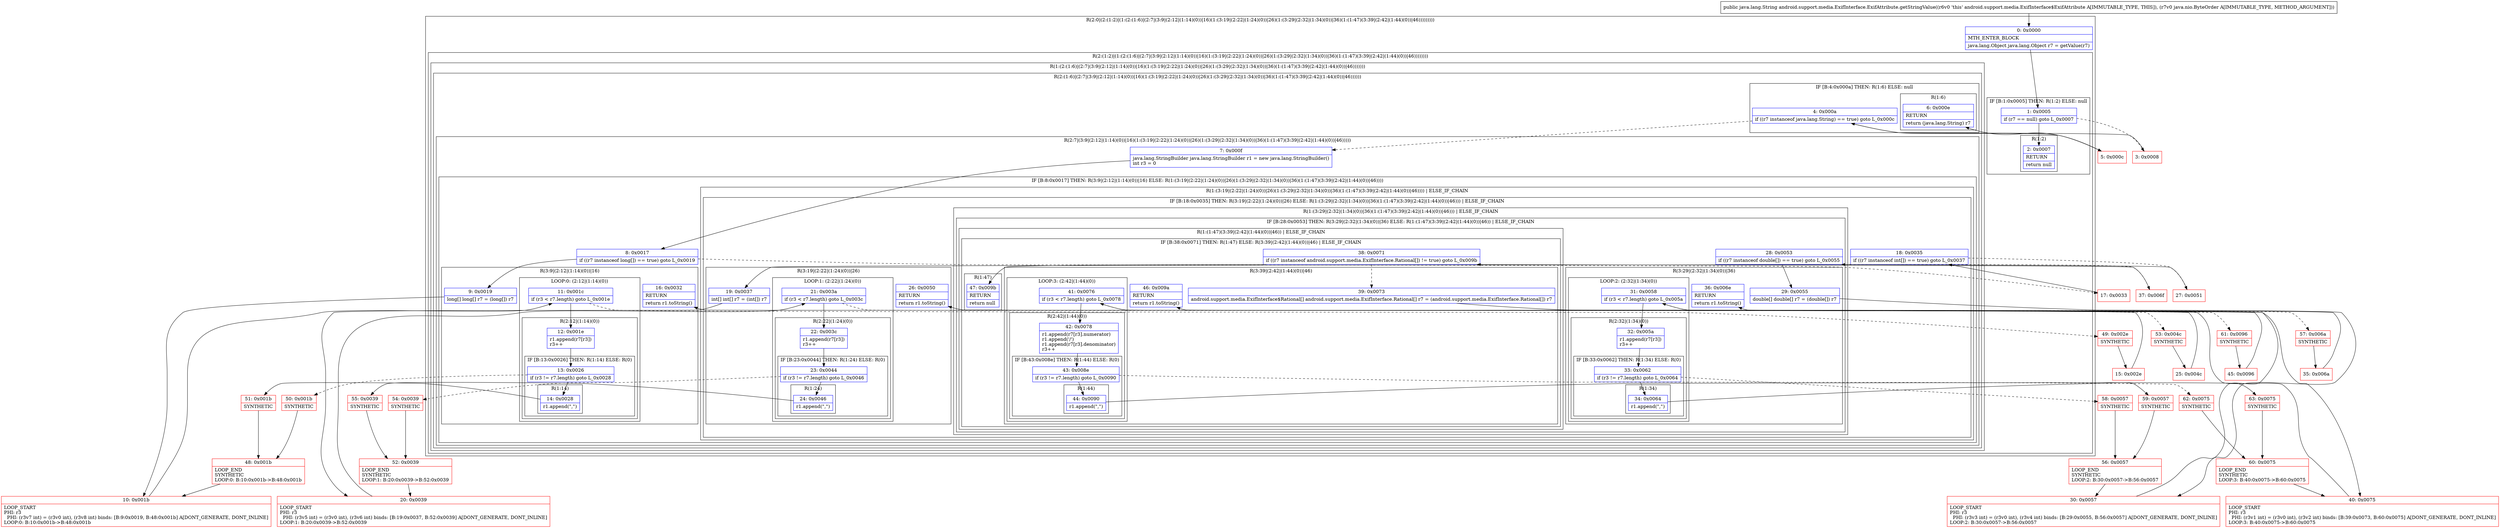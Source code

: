 digraph "CFG forandroid.support.media.ExifInterface.ExifAttribute.getStringValue(Ljava\/nio\/ByteOrder;)Ljava\/lang\/String;" {
subgraph cluster_Region_180994879 {
label = "R(2:0|(2:(1:2)|(1:(2:(1:6)|(2:7|(3:9|(2:12|(1:14)(0))|16)(1:(3:19|(2:22|(1:24)(0))|26)(1:(3:29|(2:32|(1:34)(0))|36)(1:(1:47)(3:39|(2:42|(1:44)(0))|46)))))))))";
node [shape=record,color=blue];
Node_0 [shape=record,label="{0\:\ 0x0000|MTH_ENTER_BLOCK\l|java.lang.Object java.lang.Object r7 = getValue(r7)\l}"];
subgraph cluster_Region_1540000284 {
label = "R(2:(1:2)|(1:(2:(1:6)|(2:7|(3:9|(2:12|(1:14)(0))|16)(1:(3:19|(2:22|(1:24)(0))|26)(1:(3:29|(2:32|(1:34)(0))|36)(1:(1:47)(3:39|(2:42|(1:44)(0))|46))))))))";
node [shape=record,color=blue];
subgraph cluster_IfRegion_807352012 {
label = "IF [B:1:0x0005] THEN: R(1:2) ELSE: null";
node [shape=record,color=blue];
Node_1 [shape=record,label="{1\:\ 0x0005|if (r7 == null) goto L_0x0007\l}"];
subgraph cluster_Region_1464137585 {
label = "R(1:2)";
node [shape=record,color=blue];
Node_2 [shape=record,label="{2\:\ 0x0007|RETURN\l|return null\l}"];
}
}
subgraph cluster_Region_922345091 {
label = "R(1:(2:(1:6)|(2:7|(3:9|(2:12|(1:14)(0))|16)(1:(3:19|(2:22|(1:24)(0))|26)(1:(3:29|(2:32|(1:34)(0))|36)(1:(1:47)(3:39|(2:42|(1:44)(0))|46)))))))";
node [shape=record,color=blue];
subgraph cluster_Region_1530002684 {
label = "R(2:(1:6)|(2:7|(3:9|(2:12|(1:14)(0))|16)(1:(3:19|(2:22|(1:24)(0))|26)(1:(3:29|(2:32|(1:34)(0))|36)(1:(1:47)(3:39|(2:42|(1:44)(0))|46))))))";
node [shape=record,color=blue];
subgraph cluster_IfRegion_670779773 {
label = "IF [B:4:0x000a] THEN: R(1:6) ELSE: null";
node [shape=record,color=blue];
Node_4 [shape=record,label="{4\:\ 0x000a|if ((r7 instanceof java.lang.String) == true) goto L_0x000c\l}"];
subgraph cluster_Region_66986658 {
label = "R(1:6)";
node [shape=record,color=blue];
Node_6 [shape=record,label="{6\:\ 0x000e|RETURN\l|return (java.lang.String) r7\l}"];
}
}
subgraph cluster_Region_1024543531 {
label = "R(2:7|(3:9|(2:12|(1:14)(0))|16)(1:(3:19|(2:22|(1:24)(0))|26)(1:(3:29|(2:32|(1:34)(0))|36)(1:(1:47)(3:39|(2:42|(1:44)(0))|46)))))";
node [shape=record,color=blue];
Node_7 [shape=record,label="{7\:\ 0x000f|java.lang.StringBuilder java.lang.StringBuilder r1 = new java.lang.StringBuilder()\lint r3 = 0\l}"];
subgraph cluster_IfRegion_1206573529 {
label = "IF [B:8:0x0017] THEN: R(3:9|(2:12|(1:14)(0))|16) ELSE: R(1:(3:19|(2:22|(1:24)(0))|26)(1:(3:29|(2:32|(1:34)(0))|36)(1:(1:47)(3:39|(2:42|(1:44)(0))|46))))";
node [shape=record,color=blue];
Node_8 [shape=record,label="{8\:\ 0x0017|if ((r7 instanceof long[]) == true) goto L_0x0019\l}"];
subgraph cluster_Region_235548350 {
label = "R(3:9|(2:12|(1:14)(0))|16)";
node [shape=record,color=blue];
Node_9 [shape=record,label="{9\:\ 0x0019|long[] long[] r7 = (long[]) r7\l}"];
subgraph cluster_LoopRegion_1563908863 {
label = "LOOP:0: (2:12|(1:14)(0))";
node [shape=record,color=blue];
Node_11 [shape=record,label="{11\:\ 0x001c|if (r3 \< r7.length) goto L_0x001e\l}"];
subgraph cluster_Region_691023515 {
label = "R(2:12|(1:14)(0))";
node [shape=record,color=blue];
Node_12 [shape=record,label="{12\:\ 0x001e|r1.append(r7[r3])\lr3++\l}"];
subgraph cluster_IfRegion_1526073242 {
label = "IF [B:13:0x0026] THEN: R(1:14) ELSE: R(0)";
node [shape=record,color=blue];
Node_13 [shape=record,label="{13\:\ 0x0026|if (r3 != r7.length) goto L_0x0028\l}"];
subgraph cluster_Region_856434622 {
label = "R(1:14)";
node [shape=record,color=blue];
Node_14 [shape=record,label="{14\:\ 0x0028|r1.append(\",\")\l}"];
}
subgraph cluster_Region_1411647468 {
label = "R(0)";
node [shape=record,color=blue];
}
}
}
}
Node_16 [shape=record,label="{16\:\ 0x0032|RETURN\l|return r1.toString()\l}"];
}
subgraph cluster_Region_606838118 {
label = "R(1:(3:19|(2:22|(1:24)(0))|26)(1:(3:29|(2:32|(1:34)(0))|36)(1:(1:47)(3:39|(2:42|(1:44)(0))|46)))) | ELSE_IF_CHAIN\l";
node [shape=record,color=blue];
subgraph cluster_IfRegion_1934048931 {
label = "IF [B:18:0x0035] THEN: R(3:19|(2:22|(1:24)(0))|26) ELSE: R(1:(3:29|(2:32|(1:34)(0))|36)(1:(1:47)(3:39|(2:42|(1:44)(0))|46))) | ELSE_IF_CHAIN\l";
node [shape=record,color=blue];
Node_18 [shape=record,label="{18\:\ 0x0035|if ((r7 instanceof int[]) == true) goto L_0x0037\l}"];
subgraph cluster_Region_31390043 {
label = "R(3:19|(2:22|(1:24)(0))|26)";
node [shape=record,color=blue];
Node_19 [shape=record,label="{19\:\ 0x0037|int[] int[] r7 = (int[]) r7\l}"];
subgraph cluster_LoopRegion_735299855 {
label = "LOOP:1: (2:22|(1:24)(0))";
node [shape=record,color=blue];
Node_21 [shape=record,label="{21\:\ 0x003a|if (r3 \< r7.length) goto L_0x003c\l}"];
subgraph cluster_Region_1318822981 {
label = "R(2:22|(1:24)(0))";
node [shape=record,color=blue];
Node_22 [shape=record,label="{22\:\ 0x003c|r1.append(r7[r3])\lr3++\l}"];
subgraph cluster_IfRegion_1065393114 {
label = "IF [B:23:0x0044] THEN: R(1:24) ELSE: R(0)";
node [shape=record,color=blue];
Node_23 [shape=record,label="{23\:\ 0x0044|if (r3 != r7.length) goto L_0x0046\l}"];
subgraph cluster_Region_2045048494 {
label = "R(1:24)";
node [shape=record,color=blue];
Node_24 [shape=record,label="{24\:\ 0x0046|r1.append(\",\")\l}"];
}
subgraph cluster_Region_1549685414 {
label = "R(0)";
node [shape=record,color=blue];
}
}
}
}
Node_26 [shape=record,label="{26\:\ 0x0050|RETURN\l|return r1.toString()\l}"];
}
subgraph cluster_Region_140284877 {
label = "R(1:(3:29|(2:32|(1:34)(0))|36)(1:(1:47)(3:39|(2:42|(1:44)(0))|46))) | ELSE_IF_CHAIN\l";
node [shape=record,color=blue];
subgraph cluster_IfRegion_283892904 {
label = "IF [B:28:0x0053] THEN: R(3:29|(2:32|(1:34)(0))|36) ELSE: R(1:(1:47)(3:39|(2:42|(1:44)(0))|46)) | ELSE_IF_CHAIN\l";
node [shape=record,color=blue];
Node_28 [shape=record,label="{28\:\ 0x0053|if ((r7 instanceof double[]) == true) goto L_0x0055\l}"];
subgraph cluster_Region_1338732501 {
label = "R(3:29|(2:32|(1:34)(0))|36)";
node [shape=record,color=blue];
Node_29 [shape=record,label="{29\:\ 0x0055|double[] double[] r7 = (double[]) r7\l}"];
subgraph cluster_LoopRegion_525312838 {
label = "LOOP:2: (2:32|(1:34)(0))";
node [shape=record,color=blue];
Node_31 [shape=record,label="{31\:\ 0x0058|if (r3 \< r7.length) goto L_0x005a\l}"];
subgraph cluster_Region_1359498239 {
label = "R(2:32|(1:34)(0))";
node [shape=record,color=blue];
Node_32 [shape=record,label="{32\:\ 0x005a|r1.append(r7[r3])\lr3++\l}"];
subgraph cluster_IfRegion_587503683 {
label = "IF [B:33:0x0062] THEN: R(1:34) ELSE: R(0)";
node [shape=record,color=blue];
Node_33 [shape=record,label="{33\:\ 0x0062|if (r3 != r7.length) goto L_0x0064\l}"];
subgraph cluster_Region_65779639 {
label = "R(1:34)";
node [shape=record,color=blue];
Node_34 [shape=record,label="{34\:\ 0x0064|r1.append(\",\")\l}"];
}
subgraph cluster_Region_2092170829 {
label = "R(0)";
node [shape=record,color=blue];
}
}
}
}
Node_36 [shape=record,label="{36\:\ 0x006e|RETURN\l|return r1.toString()\l}"];
}
subgraph cluster_Region_67869712 {
label = "R(1:(1:47)(3:39|(2:42|(1:44)(0))|46)) | ELSE_IF_CHAIN\l";
node [shape=record,color=blue];
subgraph cluster_IfRegion_95675049 {
label = "IF [B:38:0x0071] THEN: R(1:47) ELSE: R(3:39|(2:42|(1:44)(0))|46) | ELSE_IF_CHAIN\l";
node [shape=record,color=blue];
Node_38 [shape=record,label="{38\:\ 0x0071|if ((r7 instanceof android.support.media.ExifInterface.Rational[]) != true) goto L_0x009b\l}"];
subgraph cluster_Region_711865685 {
label = "R(1:47)";
node [shape=record,color=blue];
Node_47 [shape=record,label="{47\:\ 0x009b|RETURN\l|return null\l}"];
}
subgraph cluster_Region_1943132005 {
label = "R(3:39|(2:42|(1:44)(0))|46)";
node [shape=record,color=blue];
Node_39 [shape=record,label="{39\:\ 0x0073|android.support.media.ExifInterface$Rational[] android.support.media.ExifInterface.Rational[] r7 = (android.support.media.ExifInterface.Rational[]) r7\l}"];
subgraph cluster_LoopRegion_1560984230 {
label = "LOOP:3: (2:42|(1:44)(0))";
node [shape=record,color=blue];
Node_41 [shape=record,label="{41\:\ 0x0076|if (r3 \< r7.length) goto L_0x0078\l}"];
subgraph cluster_Region_281117187 {
label = "R(2:42|(1:44)(0))";
node [shape=record,color=blue];
Node_42 [shape=record,label="{42\:\ 0x0078|r1.append(r7[r3].numerator)\lr1.append('\/')\lr1.append(r7[r3].denominator)\lr3++\l}"];
subgraph cluster_IfRegion_50522303 {
label = "IF [B:43:0x008e] THEN: R(1:44) ELSE: R(0)";
node [shape=record,color=blue];
Node_43 [shape=record,label="{43\:\ 0x008e|if (r3 != r7.length) goto L_0x0090\l}"];
subgraph cluster_Region_1322141491 {
label = "R(1:44)";
node [shape=record,color=blue];
Node_44 [shape=record,label="{44\:\ 0x0090|r1.append(\",\")\l}"];
}
subgraph cluster_Region_1186994478 {
label = "R(0)";
node [shape=record,color=blue];
}
}
}
}
Node_46 [shape=record,label="{46\:\ 0x009a|RETURN\l|return r1.toString()\l}"];
}
}
}
}
}
}
}
}
}
}
}
}
}
Node_3 [shape=record,color=red,label="{3\:\ 0x0008}"];
Node_5 [shape=record,color=red,label="{5\:\ 0x000c}"];
Node_10 [shape=record,color=red,label="{10\:\ 0x001b|LOOP_START\lPHI: r3 \l  PHI: (r3v7 int) = (r3v0 int), (r3v8 int) binds: [B:9:0x0019, B:48:0x001b] A[DONT_GENERATE, DONT_INLINE]\lLOOP:0: B:10:0x001b\-\>B:48:0x001b\l}"];
Node_15 [shape=record,color=red,label="{15\:\ 0x002e}"];
Node_17 [shape=record,color=red,label="{17\:\ 0x0033}"];
Node_20 [shape=record,color=red,label="{20\:\ 0x0039|LOOP_START\lPHI: r3 \l  PHI: (r3v5 int) = (r3v0 int), (r3v6 int) binds: [B:19:0x0037, B:52:0x0039] A[DONT_GENERATE, DONT_INLINE]\lLOOP:1: B:20:0x0039\-\>B:52:0x0039\l}"];
Node_25 [shape=record,color=red,label="{25\:\ 0x004c}"];
Node_27 [shape=record,color=red,label="{27\:\ 0x0051}"];
Node_30 [shape=record,color=red,label="{30\:\ 0x0057|LOOP_START\lPHI: r3 \l  PHI: (r3v3 int) = (r3v0 int), (r3v4 int) binds: [B:29:0x0055, B:56:0x0057] A[DONT_GENERATE, DONT_INLINE]\lLOOP:2: B:30:0x0057\-\>B:56:0x0057\l}"];
Node_35 [shape=record,color=red,label="{35\:\ 0x006a}"];
Node_37 [shape=record,color=red,label="{37\:\ 0x006f}"];
Node_40 [shape=record,color=red,label="{40\:\ 0x0075|LOOP_START\lPHI: r3 \l  PHI: (r3v1 int) = (r3v0 int), (r3v2 int) binds: [B:39:0x0073, B:60:0x0075] A[DONT_GENERATE, DONT_INLINE]\lLOOP:3: B:40:0x0075\-\>B:60:0x0075\l}"];
Node_45 [shape=record,color=red,label="{45\:\ 0x0096}"];
Node_48 [shape=record,color=red,label="{48\:\ 0x001b|LOOP_END\lSYNTHETIC\lLOOP:0: B:10:0x001b\-\>B:48:0x001b\l}"];
Node_49 [shape=record,color=red,label="{49\:\ 0x002e|SYNTHETIC\l}"];
Node_50 [shape=record,color=red,label="{50\:\ 0x001b|SYNTHETIC\l}"];
Node_51 [shape=record,color=red,label="{51\:\ 0x001b|SYNTHETIC\l}"];
Node_52 [shape=record,color=red,label="{52\:\ 0x0039|LOOP_END\lSYNTHETIC\lLOOP:1: B:20:0x0039\-\>B:52:0x0039\l}"];
Node_53 [shape=record,color=red,label="{53\:\ 0x004c|SYNTHETIC\l}"];
Node_54 [shape=record,color=red,label="{54\:\ 0x0039|SYNTHETIC\l}"];
Node_55 [shape=record,color=red,label="{55\:\ 0x0039|SYNTHETIC\l}"];
Node_56 [shape=record,color=red,label="{56\:\ 0x0057|LOOP_END\lSYNTHETIC\lLOOP:2: B:30:0x0057\-\>B:56:0x0057\l}"];
Node_57 [shape=record,color=red,label="{57\:\ 0x006a|SYNTHETIC\l}"];
Node_58 [shape=record,color=red,label="{58\:\ 0x0057|SYNTHETIC\l}"];
Node_59 [shape=record,color=red,label="{59\:\ 0x0057|SYNTHETIC\l}"];
Node_60 [shape=record,color=red,label="{60\:\ 0x0075|LOOP_END\lSYNTHETIC\lLOOP:3: B:40:0x0075\-\>B:60:0x0075\l}"];
Node_61 [shape=record,color=red,label="{61\:\ 0x0096|SYNTHETIC\l}"];
Node_62 [shape=record,color=red,label="{62\:\ 0x0075|SYNTHETIC\l}"];
Node_63 [shape=record,color=red,label="{63\:\ 0x0075|SYNTHETIC\l}"];
MethodNode[shape=record,label="{public java.lang.String android.support.media.ExifInterface.ExifAttribute.getStringValue((r6v0 'this' android.support.media.ExifInterface$ExifAttribute A[IMMUTABLE_TYPE, THIS]), (r7v0 java.nio.ByteOrder A[IMMUTABLE_TYPE, METHOD_ARGUMENT])) }"];
MethodNode -> Node_0;
Node_0 -> Node_1;
Node_1 -> Node_2;
Node_1 -> Node_3[style=dashed];
Node_4 -> Node_5;
Node_4 -> Node_7[style=dashed];
Node_7 -> Node_8;
Node_8 -> Node_9;
Node_8 -> Node_17[style=dashed];
Node_9 -> Node_10;
Node_11 -> Node_12;
Node_11 -> Node_49[style=dashed];
Node_12 -> Node_13;
Node_13 -> Node_14;
Node_13 -> Node_50[style=dashed];
Node_14 -> Node_51;
Node_18 -> Node_19;
Node_18 -> Node_27[style=dashed];
Node_19 -> Node_20;
Node_21 -> Node_22;
Node_21 -> Node_53[style=dashed];
Node_22 -> Node_23;
Node_23 -> Node_24;
Node_23 -> Node_54[style=dashed];
Node_24 -> Node_55;
Node_28 -> Node_29;
Node_28 -> Node_37[style=dashed];
Node_29 -> Node_30;
Node_31 -> Node_32;
Node_31 -> Node_57[style=dashed];
Node_32 -> Node_33;
Node_33 -> Node_34;
Node_33 -> Node_58[style=dashed];
Node_34 -> Node_59;
Node_38 -> Node_39[style=dashed];
Node_38 -> Node_47;
Node_39 -> Node_40;
Node_41 -> Node_42;
Node_41 -> Node_61[style=dashed];
Node_42 -> Node_43;
Node_43 -> Node_44;
Node_43 -> Node_62[style=dashed];
Node_44 -> Node_63;
Node_3 -> Node_4;
Node_5 -> Node_6;
Node_10 -> Node_11;
Node_15 -> Node_16;
Node_17 -> Node_18;
Node_20 -> Node_21;
Node_25 -> Node_26;
Node_27 -> Node_28;
Node_30 -> Node_31;
Node_35 -> Node_36;
Node_37 -> Node_38;
Node_40 -> Node_41;
Node_45 -> Node_46;
Node_48 -> Node_10;
Node_49 -> Node_15;
Node_50 -> Node_48;
Node_51 -> Node_48;
Node_52 -> Node_20;
Node_53 -> Node_25;
Node_54 -> Node_52;
Node_55 -> Node_52;
Node_56 -> Node_30;
Node_57 -> Node_35;
Node_58 -> Node_56;
Node_59 -> Node_56;
Node_60 -> Node_40;
Node_61 -> Node_45;
Node_62 -> Node_60;
Node_63 -> Node_60;
}

